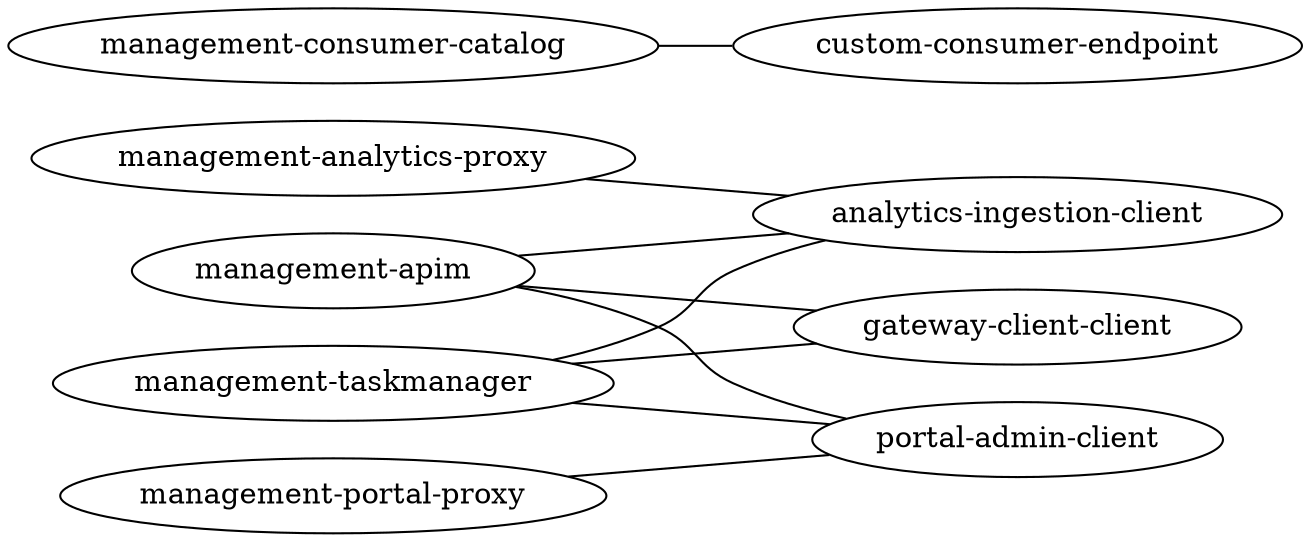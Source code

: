 graph G {
    rankdir = LR

    "management-analytics-proxy" -- "analytics-ingestion-client"
#    "management-analytics-proxy" -- "management-ca"

#    "management-analytics-ui" -- "management-ca"
#    "management-analytics-ui" -- "management-server"
#    "management-analytics-ui" -- "management-client"

    "management-apim" -- "analytics-ingestion-client"
    "management-apim" -- "gateway-client-client"
    "management-apim" -- "portal-admin-client"

#    "management-client-downloads-server" -- "management-server"

#    "management-consumer-catalog" -- "management-ca"
#    "management-consumer-catalog" -- "management-server"
#    "management-consumer-catalog" -- "management-client"
    "management-consumer-catalog" -- "custom-consumer-endpoint"

#    "management-juhu" -- "management-ca"
#    "management-juhu" -- "management-server"
#    "management-juhu" -- "management-client"

#    "management-ldap" -- "management-ca"
#    "management-ldap" -- "management-server"
#    "management-ldap" -- "management-client"

#    "management-lur" -- "management-ca"
#    "management-lur" -- "management-server"
#    "management-lur" -- "management-client"
#    "management-lur" -- "management-db-client-postgres"
#    "management-lur" -- "management-db-client-apicuser"

#    "management-natcluster-0" -- "management-server"
#    "management-natcluster-0" -- "management-natcluster-mgmt"

#    "management-portal-proxy" -- "management-ca"
#    "management-portal-proxy" -- "management-server"
#    "management-portal-proxy" -- "management-client"
    "management-portal-proxy" -- "portal-admin-client"
#    "management-portal-proxy" -- "management-db-client-postgres"
#    "management-portal-proxy" -- "management-db-client-apicuser"

#    "management-s3proxy-0" -- "management-s3proxy-all"

    "management-taskmanager" -- "analytics-ingestion-client"
    "management-taskmanager" -- "gateway-client-client"
    "management-taskmanager" -- "portal-admin-client"
#    "management-taskmanager" -- "management-ca"
#    "management-taskmanager" -- "management-client"
#    "management-taskmanager" -- "management-db-client-postgres"
#    "management-taskmanager" -- "management-db-client-apicuser"

#    "management-ui" -- "management-ca"
#    "management-ui" -- "management-server"
#    "management-ui" -- "management-client"

#    "management-websocket-proxy" -- "management-ca"
#    "management-websocket-proxy" -- "management-server"
#    "management-websocket-proxy" -- "management-client"
}